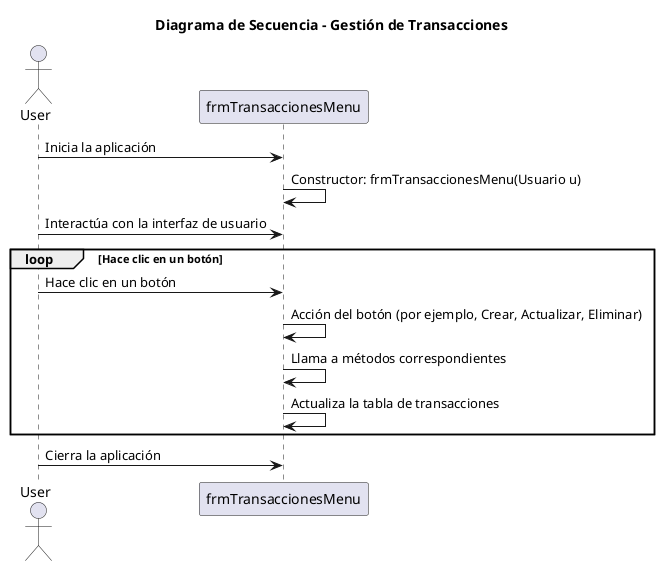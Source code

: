@startuml

title Diagrama de Secuencia - Gestión de Transacciones

actor User as User 

participant "frmTransaccionesMenu" as GUI 

User -> GUI: Inicia la aplicación
GUI -> GUI: Constructor: frmTransaccionesMenu(Usuario u)
User -> GUI: Interactúa con la interfaz de usuario

loop Hace clic en un botón
    User -> GUI: Hace clic en un botón
    GUI -> GUI: Acción del botón (por ejemplo, Crear, Actualizar, Eliminar)
    GUI -> GUI: Llama a métodos correspondientes
    GUI -> GUI: Actualiza la tabla de transacciones
end

User -> GUI: Cierra la aplicación

@enduml

